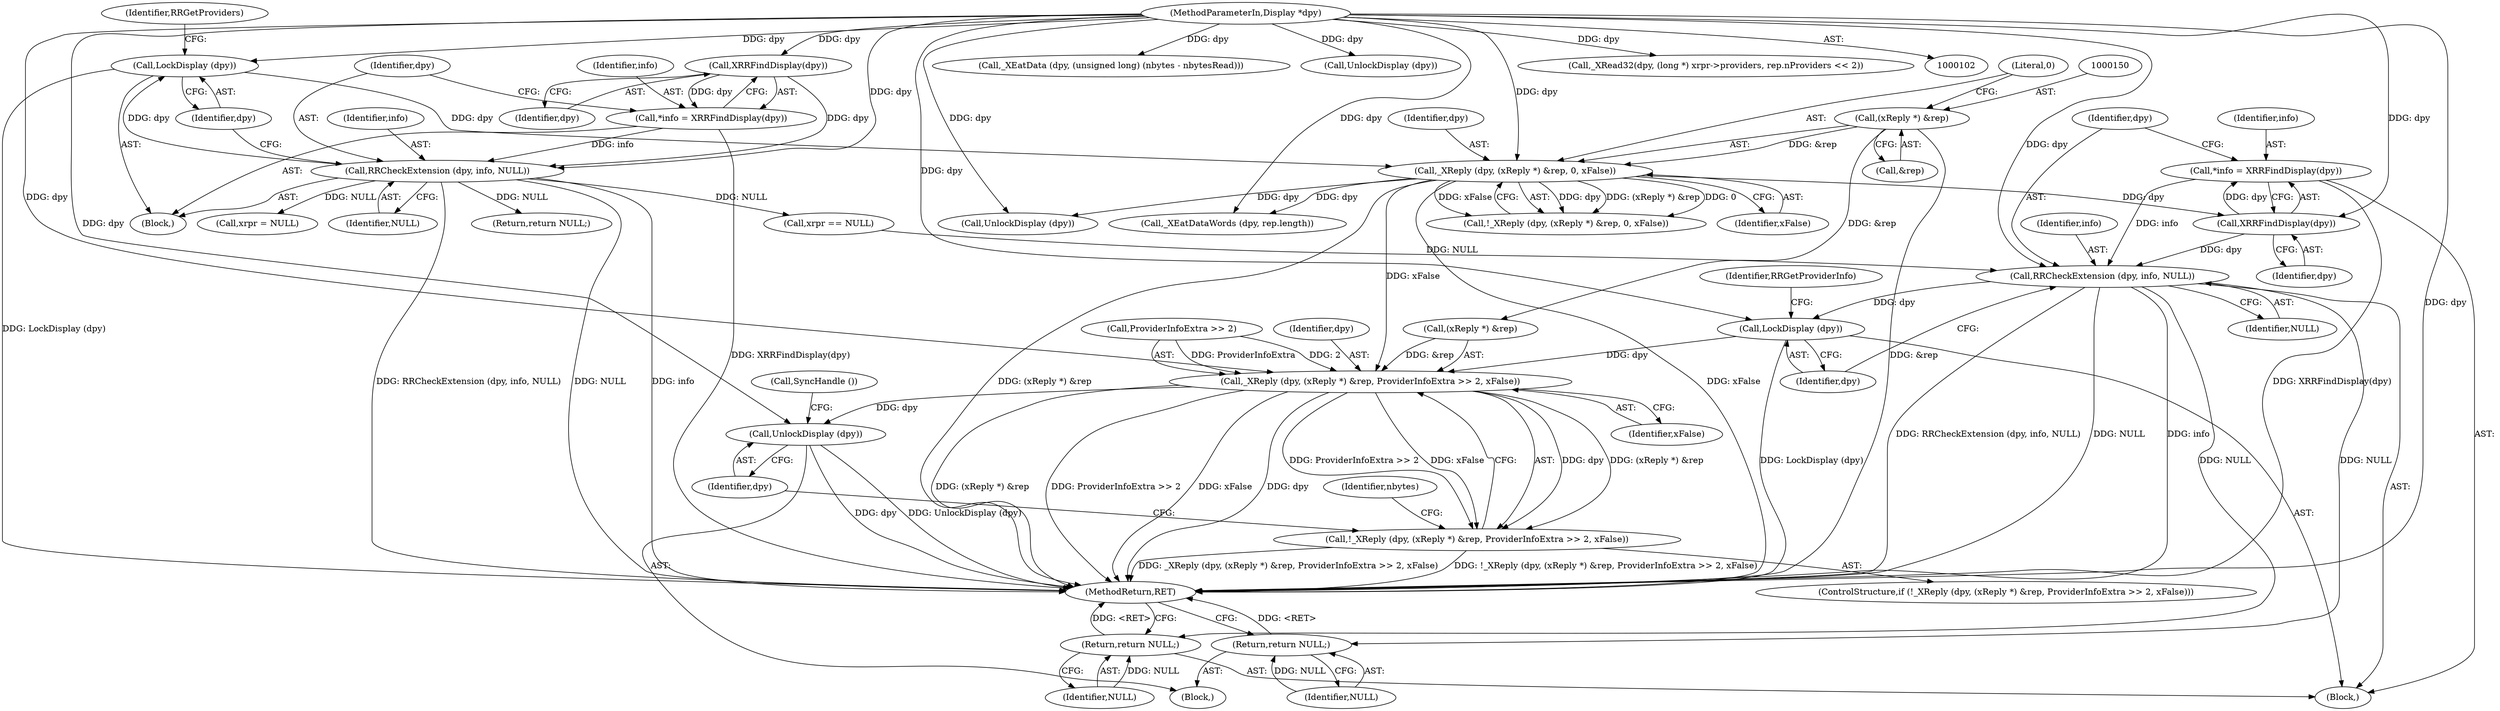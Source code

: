 digraph "0_libXrandr_a0df3e1c7728205e5c7650b2e6dce684139254a6_1@pointer" {
"1000266" [label="(Call,*info = XRRFindDisplay(dpy))"];
"1000268" [label="(Call,XRRFindDisplay(dpy))"];
"1000147" [label="(Call,_XReply (dpy, (xReply *) &rep, 0, xFalse))"];
"1000121" [label="(Call,LockDisplay (dpy))"];
"1000117" [label="(Call,RRCheckExtension (dpy, info, NULL))"];
"1000109" [label="(Call,XRRFindDisplay(dpy))"];
"1000103" [label="(MethodParameterIn,Display *dpy)"];
"1000107" [label="(Call,*info = XRRFindDisplay(dpy))"];
"1000149" [label="(Call,(xReply *) &rep)"];
"1000276" [label="(Call,RRCheckExtension (dpy, info, NULL))"];
"1000280" [label="(Call,LockDisplay (dpy))"];
"1000313" [label="(Call,_XReply (dpy, (xReply *) &rep, ProviderInfoExtra >> 2, xFalse))"];
"1000312" [label="(Call,!_XReply (dpy, (xReply *) &rep, ProviderInfoExtra >> 2, xFalse))"];
"1000324" [label="(Call,UnlockDisplay (dpy))"];
"1000327" [label="(Return,return NULL;)"];
"1000369" [label="(Return,return NULL;)"];
"1000268" [label="(Call,XRRFindDisplay(dpy))"];
"1000119" [label="(Identifier,info)"];
"1000324" [label="(Call,UnlockDisplay (dpy))"];
"1000103" [label="(MethodParameterIn,Display *dpy)"];
"1000269" [label="(Identifier,dpy)"];
"1000370" [label="(Identifier,NULL)"];
"1000156" [label="(Call,UnlockDisplay (dpy))"];
"1000146" [label="(Call,!_XReply (dpy, (xReply *) &rep, 0, xFalse))"];
"1000311" [label="(ControlStructure,if (!_XReply (dpy, (xReply *) &rep, ProviderInfoExtra >> 2, xFalse)))"];
"1000326" [label="(Call,SyncHandle ())"];
"1000315" [label="(Call,(xReply *) &rep)"];
"1000279" [label="(Identifier,NULL)"];
"1000122" [label="(Identifier,dpy)"];
"1000280" [label="(Call,LockDisplay (dpy))"];
"1000277" [label="(Identifier,dpy)"];
"1000108" [label="(Identifier,info)"];
"1000328" [label="(Identifier,NULL)"];
"1000266" [label="(Call,*info = XRRFindDisplay(dpy))"];
"1000247" [label="(Call,_XEatData (dpy, (unsigned long) (nbytes - nbytesRead)))"];
"1000148" [label="(Identifier,dpy)"];
"1000109" [label="(Call,XRRFindDisplay(dpy))"];
"1000107" [label="(Call,*info = XRRFindDisplay(dpy))"];
"1000281" [label="(Identifier,dpy)"];
"1000283" [label="(Identifier,RRGetProviderInfo)"];
"1000154" [label="(Identifier,xFalse)"];
"1000264" [label="(Block,)"];
"1000254" [label="(Call,UnlockDisplay (dpy))"];
"1000314" [label="(Identifier,dpy)"];
"1000330" [label="(Identifier,nbytes)"];
"1000322" [label="(Identifier,xFalse)"];
"1000159" [label="(Return,return NULL;)"];
"1000149" [label="(Call,(xReply *) &rep)"];
"1000312" [label="(Call,!_XReply (dpy, (xReply *) &rep, ProviderInfoExtra >> 2, xFalse))"];
"1000121" [label="(Call,LockDisplay (dpy))"];
"1000110" [label="(Identifier,dpy)"];
"1000323" [label="(Block,)"];
"1000278" [label="(Identifier,info)"];
"1000222" [label="(Call,xrpr == NULL)"];
"1000369" [label="(Return,return NULL;)"];
"1000327" [label="(Return,return NULL;)"];
"1000153" [label="(Literal,0)"];
"1000147" [label="(Call,_XReply (dpy, (xReply *) &rep, 0, xFalse))"];
"1000313" [label="(Call,_XReply (dpy, (xReply *) &rep, ProviderInfoExtra >> 2, xFalse))"];
"1000218" [label="(Call,xrpr = NULL)"];
"1000151" [label="(Call,&rep)"];
"1000325" [label="(Identifier,dpy)"];
"1000105" [label="(Block,)"];
"1000319" [label="(Call,ProviderInfoExtra >> 2)"];
"1000120" [label="(Identifier,NULL)"];
"1000591" [label="(MethodReturn,RET)"];
"1000276" [label="(Call,RRCheckExtension (dpy, info, NULL))"];
"1000267" [label="(Identifier,info)"];
"1000118" [label="(Identifier,dpy)"];
"1000226" [label="(Call,_XEatDataWords (dpy, rep.length))"];
"1000231" [label="(Call,_XRead32(dpy, (long *) xrpr->providers, rep.nProviders << 2))"];
"1000124" [label="(Identifier,RRGetProviders)"];
"1000117" [label="(Call,RRCheckExtension (dpy, info, NULL))"];
"1000266" -> "1000264"  [label="AST: "];
"1000266" -> "1000268"  [label="CFG: "];
"1000267" -> "1000266"  [label="AST: "];
"1000268" -> "1000266"  [label="AST: "];
"1000277" -> "1000266"  [label="CFG: "];
"1000266" -> "1000591"  [label="DDG: XRRFindDisplay(dpy)"];
"1000268" -> "1000266"  [label="DDG: dpy"];
"1000266" -> "1000276"  [label="DDG: info"];
"1000268" -> "1000269"  [label="CFG: "];
"1000269" -> "1000268"  [label="AST: "];
"1000147" -> "1000268"  [label="DDG: dpy"];
"1000103" -> "1000268"  [label="DDG: dpy"];
"1000268" -> "1000276"  [label="DDG: dpy"];
"1000147" -> "1000146"  [label="AST: "];
"1000147" -> "1000154"  [label="CFG: "];
"1000148" -> "1000147"  [label="AST: "];
"1000149" -> "1000147"  [label="AST: "];
"1000153" -> "1000147"  [label="AST: "];
"1000154" -> "1000147"  [label="AST: "];
"1000146" -> "1000147"  [label="CFG: "];
"1000147" -> "1000591"  [label="DDG: (xReply *) &rep"];
"1000147" -> "1000591"  [label="DDG: xFalse"];
"1000147" -> "1000146"  [label="DDG: dpy"];
"1000147" -> "1000146"  [label="DDG: (xReply *) &rep"];
"1000147" -> "1000146"  [label="DDG: 0"];
"1000147" -> "1000146"  [label="DDG: xFalse"];
"1000121" -> "1000147"  [label="DDG: dpy"];
"1000103" -> "1000147"  [label="DDG: dpy"];
"1000149" -> "1000147"  [label="DDG: &rep"];
"1000147" -> "1000156"  [label="DDG: dpy"];
"1000147" -> "1000226"  [label="DDG: dpy"];
"1000147" -> "1000313"  [label="DDG: xFalse"];
"1000121" -> "1000105"  [label="AST: "];
"1000121" -> "1000122"  [label="CFG: "];
"1000122" -> "1000121"  [label="AST: "];
"1000124" -> "1000121"  [label="CFG: "];
"1000121" -> "1000591"  [label="DDG: LockDisplay (dpy)"];
"1000117" -> "1000121"  [label="DDG: dpy"];
"1000103" -> "1000121"  [label="DDG: dpy"];
"1000117" -> "1000105"  [label="AST: "];
"1000117" -> "1000120"  [label="CFG: "];
"1000118" -> "1000117"  [label="AST: "];
"1000119" -> "1000117"  [label="AST: "];
"1000120" -> "1000117"  [label="AST: "];
"1000122" -> "1000117"  [label="CFG: "];
"1000117" -> "1000591"  [label="DDG: RRCheckExtension (dpy, info, NULL)"];
"1000117" -> "1000591"  [label="DDG: NULL"];
"1000117" -> "1000591"  [label="DDG: info"];
"1000109" -> "1000117"  [label="DDG: dpy"];
"1000103" -> "1000117"  [label="DDG: dpy"];
"1000107" -> "1000117"  [label="DDG: info"];
"1000117" -> "1000159"  [label="DDG: NULL"];
"1000117" -> "1000218"  [label="DDG: NULL"];
"1000117" -> "1000222"  [label="DDG: NULL"];
"1000109" -> "1000107"  [label="AST: "];
"1000109" -> "1000110"  [label="CFG: "];
"1000110" -> "1000109"  [label="AST: "];
"1000107" -> "1000109"  [label="CFG: "];
"1000109" -> "1000107"  [label="DDG: dpy"];
"1000103" -> "1000109"  [label="DDG: dpy"];
"1000103" -> "1000102"  [label="AST: "];
"1000103" -> "1000591"  [label="DDG: dpy"];
"1000103" -> "1000156"  [label="DDG: dpy"];
"1000103" -> "1000226"  [label="DDG: dpy"];
"1000103" -> "1000231"  [label="DDG: dpy"];
"1000103" -> "1000247"  [label="DDG: dpy"];
"1000103" -> "1000254"  [label="DDG: dpy"];
"1000103" -> "1000276"  [label="DDG: dpy"];
"1000103" -> "1000280"  [label="DDG: dpy"];
"1000103" -> "1000313"  [label="DDG: dpy"];
"1000103" -> "1000324"  [label="DDG: dpy"];
"1000107" -> "1000105"  [label="AST: "];
"1000108" -> "1000107"  [label="AST: "];
"1000118" -> "1000107"  [label="CFG: "];
"1000107" -> "1000591"  [label="DDG: XRRFindDisplay(dpy)"];
"1000149" -> "1000151"  [label="CFG: "];
"1000150" -> "1000149"  [label="AST: "];
"1000151" -> "1000149"  [label="AST: "];
"1000153" -> "1000149"  [label="CFG: "];
"1000149" -> "1000591"  [label="DDG: &rep"];
"1000149" -> "1000315"  [label="DDG: &rep"];
"1000276" -> "1000264"  [label="AST: "];
"1000276" -> "1000279"  [label="CFG: "];
"1000277" -> "1000276"  [label="AST: "];
"1000278" -> "1000276"  [label="AST: "];
"1000279" -> "1000276"  [label="AST: "];
"1000281" -> "1000276"  [label="CFG: "];
"1000276" -> "1000591"  [label="DDG: info"];
"1000276" -> "1000591"  [label="DDG: RRCheckExtension (dpy, info, NULL)"];
"1000276" -> "1000591"  [label="DDG: NULL"];
"1000222" -> "1000276"  [label="DDG: NULL"];
"1000276" -> "1000280"  [label="DDG: dpy"];
"1000276" -> "1000327"  [label="DDG: NULL"];
"1000276" -> "1000369"  [label="DDG: NULL"];
"1000280" -> "1000264"  [label="AST: "];
"1000280" -> "1000281"  [label="CFG: "];
"1000281" -> "1000280"  [label="AST: "];
"1000283" -> "1000280"  [label="CFG: "];
"1000280" -> "1000591"  [label="DDG: LockDisplay (dpy)"];
"1000280" -> "1000313"  [label="DDG: dpy"];
"1000313" -> "1000312"  [label="AST: "];
"1000313" -> "1000322"  [label="CFG: "];
"1000314" -> "1000313"  [label="AST: "];
"1000315" -> "1000313"  [label="AST: "];
"1000319" -> "1000313"  [label="AST: "];
"1000322" -> "1000313"  [label="AST: "];
"1000312" -> "1000313"  [label="CFG: "];
"1000313" -> "1000591"  [label="DDG: (xReply *) &rep"];
"1000313" -> "1000591"  [label="DDG: ProviderInfoExtra >> 2"];
"1000313" -> "1000591"  [label="DDG: xFalse"];
"1000313" -> "1000591"  [label="DDG: dpy"];
"1000313" -> "1000312"  [label="DDG: dpy"];
"1000313" -> "1000312"  [label="DDG: (xReply *) &rep"];
"1000313" -> "1000312"  [label="DDG: ProviderInfoExtra >> 2"];
"1000313" -> "1000312"  [label="DDG: xFalse"];
"1000315" -> "1000313"  [label="DDG: &rep"];
"1000319" -> "1000313"  [label="DDG: ProviderInfoExtra"];
"1000319" -> "1000313"  [label="DDG: 2"];
"1000313" -> "1000324"  [label="DDG: dpy"];
"1000312" -> "1000311"  [label="AST: "];
"1000325" -> "1000312"  [label="CFG: "];
"1000330" -> "1000312"  [label="CFG: "];
"1000312" -> "1000591"  [label="DDG: !_XReply (dpy, (xReply *) &rep, ProviderInfoExtra >> 2, xFalse)"];
"1000312" -> "1000591"  [label="DDG: _XReply (dpy, (xReply *) &rep, ProviderInfoExtra >> 2, xFalse)"];
"1000324" -> "1000323"  [label="AST: "];
"1000324" -> "1000325"  [label="CFG: "];
"1000325" -> "1000324"  [label="AST: "];
"1000326" -> "1000324"  [label="CFG: "];
"1000324" -> "1000591"  [label="DDG: UnlockDisplay (dpy)"];
"1000324" -> "1000591"  [label="DDG: dpy"];
"1000327" -> "1000323"  [label="AST: "];
"1000327" -> "1000328"  [label="CFG: "];
"1000328" -> "1000327"  [label="AST: "];
"1000591" -> "1000327"  [label="CFG: "];
"1000327" -> "1000591"  [label="DDG: <RET>"];
"1000328" -> "1000327"  [label="DDG: NULL"];
"1000369" -> "1000264"  [label="AST: "];
"1000369" -> "1000370"  [label="CFG: "];
"1000370" -> "1000369"  [label="AST: "];
"1000591" -> "1000369"  [label="CFG: "];
"1000369" -> "1000591"  [label="DDG: <RET>"];
"1000370" -> "1000369"  [label="DDG: NULL"];
}
